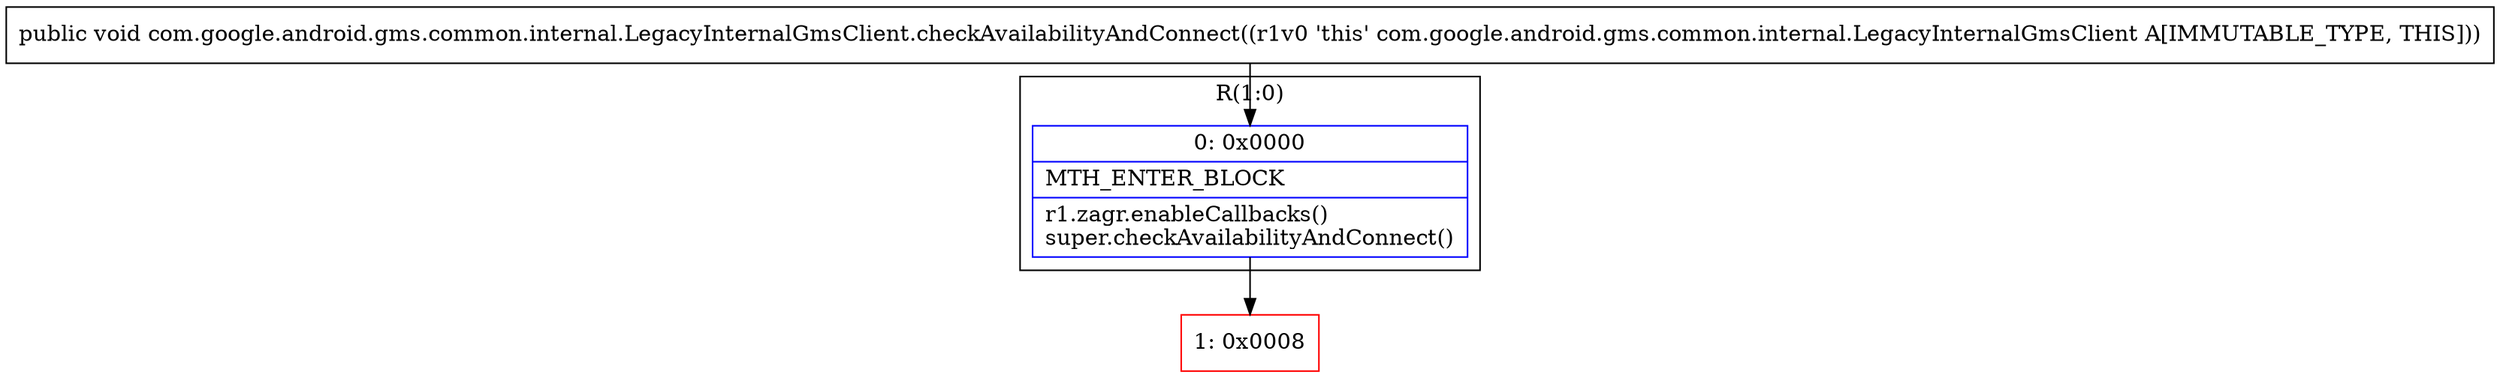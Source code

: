 digraph "CFG forcom.google.android.gms.common.internal.LegacyInternalGmsClient.checkAvailabilityAndConnect()V" {
subgraph cluster_Region_810834203 {
label = "R(1:0)";
node [shape=record,color=blue];
Node_0 [shape=record,label="{0\:\ 0x0000|MTH_ENTER_BLOCK\l|r1.zagr.enableCallbacks()\lsuper.checkAvailabilityAndConnect()\l}"];
}
Node_1 [shape=record,color=red,label="{1\:\ 0x0008}"];
MethodNode[shape=record,label="{public void com.google.android.gms.common.internal.LegacyInternalGmsClient.checkAvailabilityAndConnect((r1v0 'this' com.google.android.gms.common.internal.LegacyInternalGmsClient A[IMMUTABLE_TYPE, THIS])) }"];
MethodNode -> Node_0;
Node_0 -> Node_1;
}

